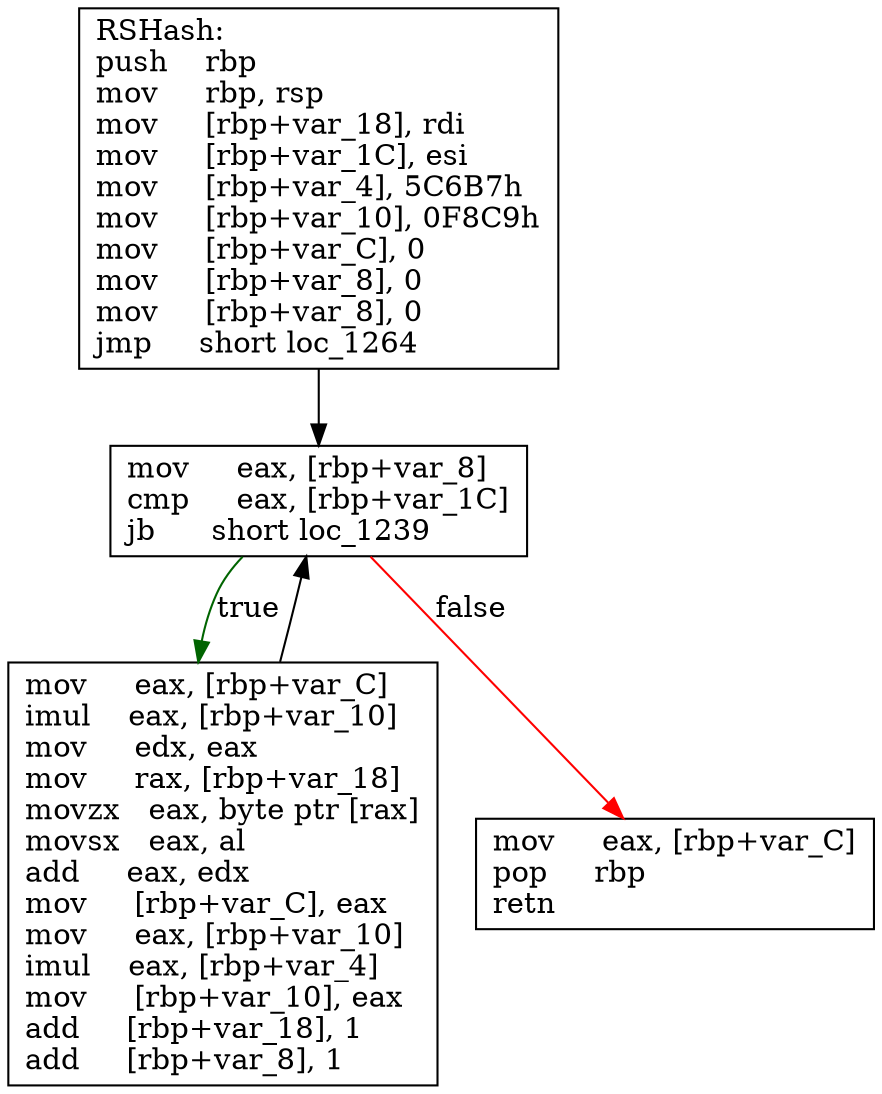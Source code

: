 digraph "RSHash" {
	graph [
	];
	node [
		shape = "box"
	];
	edge [
	];
	"0" [
		label = "RSHash:\lpush    rbp\lmov     rbp, rsp\lmov     [rbp+var_18], rdi\lmov     [rbp+var_1C], esi\lmov     [rbp+var_4], 5C6B7h\lmov     [rbp+var_10], 0F8C9h\lmov     [rbp+var_C], 0\lmov     [rbp+var_8], 0\lmov     [rbp+var_8], 0\ljmp     short loc_1264\l"
	];
	"1" [
		label = "mov     eax, [rbp+var_C]\limul    eax, [rbp+var_10]\lmov     edx, eax\lmov     rax, [rbp+var_18]\lmovzx   eax, byte ptr [rax]\lmovsx   eax, al\ladd     eax, edx\lmov     [rbp+var_C], eax\lmov     eax, [rbp+var_10]\limul    eax, [rbp+var_4]\lmov     [rbp+var_10], eax\ladd     [rbp+var_18], 1\ladd     [rbp+var_8], 1\l"
	];
	"2" [
		label = "mov     eax, [rbp+var_8]\lcmp     eax, [rbp+var_1C]\ljb      short loc_1239\l"
	];
	"3" [
		label = "mov     eax, [rbp+var_C]\lpop     rbp\lretn\l"
	];
// node 0
	"0" -> "2" [ ];
// node 1
	"1" -> "2" [ ];
// node 2
	"2" -> "1" [ label = "true", color = darkgreen ];
	"2" -> "3" [ label = "false", color = red ];
// node 3
}
